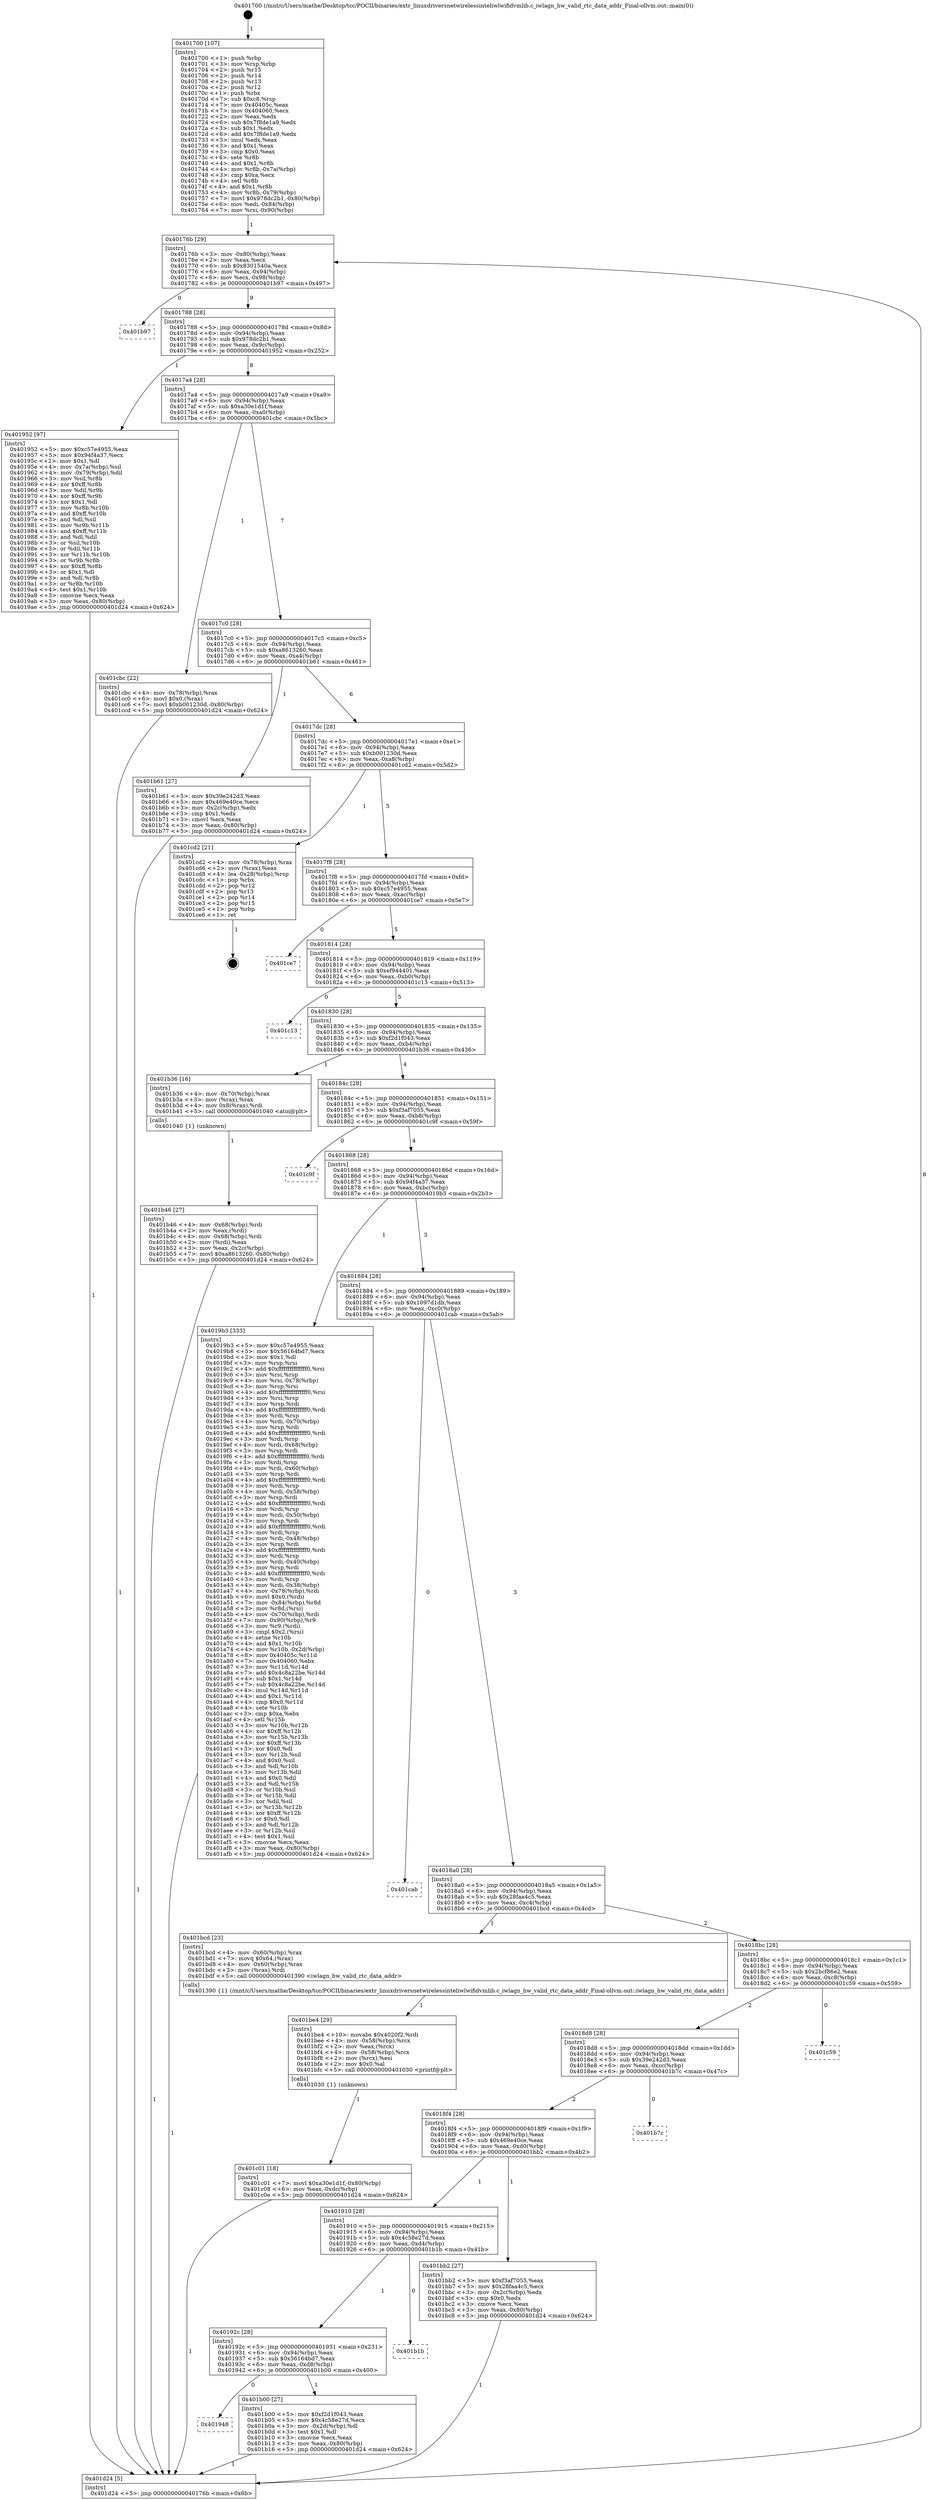 digraph "0x401700" {
  label = "0x401700 (/mnt/c/Users/mathe/Desktop/tcc/POCII/binaries/extr_linuxdriversnetwirelessinteliwlwifidvmlib.c_iwlagn_hw_valid_rtc_data_addr_Final-ollvm.out::main(0))"
  labelloc = "t"
  node[shape=record]

  Entry [label="",width=0.3,height=0.3,shape=circle,fillcolor=black,style=filled]
  "0x40176b" [label="{
     0x40176b [29]\l
     | [instrs]\l
     &nbsp;&nbsp;0x40176b \<+3\>: mov -0x80(%rbp),%eax\l
     &nbsp;&nbsp;0x40176e \<+2\>: mov %eax,%ecx\l
     &nbsp;&nbsp;0x401770 \<+6\>: sub $0x8301540a,%ecx\l
     &nbsp;&nbsp;0x401776 \<+6\>: mov %eax,-0x94(%rbp)\l
     &nbsp;&nbsp;0x40177c \<+6\>: mov %ecx,-0x98(%rbp)\l
     &nbsp;&nbsp;0x401782 \<+6\>: je 0000000000401b97 \<main+0x497\>\l
  }"]
  "0x401b97" [label="{
     0x401b97\l
  }", style=dashed]
  "0x401788" [label="{
     0x401788 [28]\l
     | [instrs]\l
     &nbsp;&nbsp;0x401788 \<+5\>: jmp 000000000040178d \<main+0x8d\>\l
     &nbsp;&nbsp;0x40178d \<+6\>: mov -0x94(%rbp),%eax\l
     &nbsp;&nbsp;0x401793 \<+5\>: sub $0x978dc2b1,%eax\l
     &nbsp;&nbsp;0x401798 \<+6\>: mov %eax,-0x9c(%rbp)\l
     &nbsp;&nbsp;0x40179e \<+6\>: je 0000000000401952 \<main+0x252\>\l
  }"]
  Exit [label="",width=0.3,height=0.3,shape=circle,fillcolor=black,style=filled,peripheries=2]
  "0x401952" [label="{
     0x401952 [97]\l
     | [instrs]\l
     &nbsp;&nbsp;0x401952 \<+5\>: mov $0xc57e4955,%eax\l
     &nbsp;&nbsp;0x401957 \<+5\>: mov $0x94f4a37,%ecx\l
     &nbsp;&nbsp;0x40195c \<+2\>: mov $0x1,%dl\l
     &nbsp;&nbsp;0x40195e \<+4\>: mov -0x7a(%rbp),%sil\l
     &nbsp;&nbsp;0x401962 \<+4\>: mov -0x79(%rbp),%dil\l
     &nbsp;&nbsp;0x401966 \<+3\>: mov %sil,%r8b\l
     &nbsp;&nbsp;0x401969 \<+4\>: xor $0xff,%r8b\l
     &nbsp;&nbsp;0x40196d \<+3\>: mov %dil,%r9b\l
     &nbsp;&nbsp;0x401970 \<+4\>: xor $0xff,%r9b\l
     &nbsp;&nbsp;0x401974 \<+3\>: xor $0x1,%dl\l
     &nbsp;&nbsp;0x401977 \<+3\>: mov %r8b,%r10b\l
     &nbsp;&nbsp;0x40197a \<+4\>: and $0xff,%r10b\l
     &nbsp;&nbsp;0x40197e \<+3\>: and %dl,%sil\l
     &nbsp;&nbsp;0x401981 \<+3\>: mov %r9b,%r11b\l
     &nbsp;&nbsp;0x401984 \<+4\>: and $0xff,%r11b\l
     &nbsp;&nbsp;0x401988 \<+3\>: and %dl,%dil\l
     &nbsp;&nbsp;0x40198b \<+3\>: or %sil,%r10b\l
     &nbsp;&nbsp;0x40198e \<+3\>: or %dil,%r11b\l
     &nbsp;&nbsp;0x401991 \<+3\>: xor %r11b,%r10b\l
     &nbsp;&nbsp;0x401994 \<+3\>: or %r9b,%r8b\l
     &nbsp;&nbsp;0x401997 \<+4\>: xor $0xff,%r8b\l
     &nbsp;&nbsp;0x40199b \<+3\>: or $0x1,%dl\l
     &nbsp;&nbsp;0x40199e \<+3\>: and %dl,%r8b\l
     &nbsp;&nbsp;0x4019a1 \<+3\>: or %r8b,%r10b\l
     &nbsp;&nbsp;0x4019a4 \<+4\>: test $0x1,%r10b\l
     &nbsp;&nbsp;0x4019a8 \<+3\>: cmovne %ecx,%eax\l
     &nbsp;&nbsp;0x4019ab \<+3\>: mov %eax,-0x80(%rbp)\l
     &nbsp;&nbsp;0x4019ae \<+5\>: jmp 0000000000401d24 \<main+0x624\>\l
  }"]
  "0x4017a4" [label="{
     0x4017a4 [28]\l
     | [instrs]\l
     &nbsp;&nbsp;0x4017a4 \<+5\>: jmp 00000000004017a9 \<main+0xa9\>\l
     &nbsp;&nbsp;0x4017a9 \<+6\>: mov -0x94(%rbp),%eax\l
     &nbsp;&nbsp;0x4017af \<+5\>: sub $0xa30e1d1f,%eax\l
     &nbsp;&nbsp;0x4017b4 \<+6\>: mov %eax,-0xa0(%rbp)\l
     &nbsp;&nbsp;0x4017ba \<+6\>: je 0000000000401cbc \<main+0x5bc\>\l
  }"]
  "0x401d24" [label="{
     0x401d24 [5]\l
     | [instrs]\l
     &nbsp;&nbsp;0x401d24 \<+5\>: jmp 000000000040176b \<main+0x6b\>\l
  }"]
  "0x401700" [label="{
     0x401700 [107]\l
     | [instrs]\l
     &nbsp;&nbsp;0x401700 \<+1\>: push %rbp\l
     &nbsp;&nbsp;0x401701 \<+3\>: mov %rsp,%rbp\l
     &nbsp;&nbsp;0x401704 \<+2\>: push %r15\l
     &nbsp;&nbsp;0x401706 \<+2\>: push %r14\l
     &nbsp;&nbsp;0x401708 \<+2\>: push %r13\l
     &nbsp;&nbsp;0x40170a \<+2\>: push %r12\l
     &nbsp;&nbsp;0x40170c \<+1\>: push %rbx\l
     &nbsp;&nbsp;0x40170d \<+7\>: sub $0xc8,%rsp\l
     &nbsp;&nbsp;0x401714 \<+7\>: mov 0x40405c,%eax\l
     &nbsp;&nbsp;0x40171b \<+7\>: mov 0x404060,%ecx\l
     &nbsp;&nbsp;0x401722 \<+2\>: mov %eax,%edx\l
     &nbsp;&nbsp;0x401724 \<+6\>: sub $0x7f8de1a9,%edx\l
     &nbsp;&nbsp;0x40172a \<+3\>: sub $0x1,%edx\l
     &nbsp;&nbsp;0x40172d \<+6\>: add $0x7f8de1a9,%edx\l
     &nbsp;&nbsp;0x401733 \<+3\>: imul %edx,%eax\l
     &nbsp;&nbsp;0x401736 \<+3\>: and $0x1,%eax\l
     &nbsp;&nbsp;0x401739 \<+3\>: cmp $0x0,%eax\l
     &nbsp;&nbsp;0x40173c \<+4\>: sete %r8b\l
     &nbsp;&nbsp;0x401740 \<+4\>: and $0x1,%r8b\l
     &nbsp;&nbsp;0x401744 \<+4\>: mov %r8b,-0x7a(%rbp)\l
     &nbsp;&nbsp;0x401748 \<+3\>: cmp $0xa,%ecx\l
     &nbsp;&nbsp;0x40174b \<+4\>: setl %r8b\l
     &nbsp;&nbsp;0x40174f \<+4\>: and $0x1,%r8b\l
     &nbsp;&nbsp;0x401753 \<+4\>: mov %r8b,-0x79(%rbp)\l
     &nbsp;&nbsp;0x401757 \<+7\>: movl $0x978dc2b1,-0x80(%rbp)\l
     &nbsp;&nbsp;0x40175e \<+6\>: mov %edi,-0x84(%rbp)\l
     &nbsp;&nbsp;0x401764 \<+7\>: mov %rsi,-0x90(%rbp)\l
  }"]
  "0x401c01" [label="{
     0x401c01 [18]\l
     | [instrs]\l
     &nbsp;&nbsp;0x401c01 \<+7\>: movl $0xa30e1d1f,-0x80(%rbp)\l
     &nbsp;&nbsp;0x401c08 \<+6\>: mov %eax,-0xdc(%rbp)\l
     &nbsp;&nbsp;0x401c0e \<+5\>: jmp 0000000000401d24 \<main+0x624\>\l
  }"]
  "0x401cbc" [label="{
     0x401cbc [22]\l
     | [instrs]\l
     &nbsp;&nbsp;0x401cbc \<+4\>: mov -0x78(%rbp),%rax\l
     &nbsp;&nbsp;0x401cc0 \<+6\>: movl $0x0,(%rax)\l
     &nbsp;&nbsp;0x401cc6 \<+7\>: movl $0xb001230d,-0x80(%rbp)\l
     &nbsp;&nbsp;0x401ccd \<+5\>: jmp 0000000000401d24 \<main+0x624\>\l
  }"]
  "0x4017c0" [label="{
     0x4017c0 [28]\l
     | [instrs]\l
     &nbsp;&nbsp;0x4017c0 \<+5\>: jmp 00000000004017c5 \<main+0xc5\>\l
     &nbsp;&nbsp;0x4017c5 \<+6\>: mov -0x94(%rbp),%eax\l
     &nbsp;&nbsp;0x4017cb \<+5\>: sub $0xa8613260,%eax\l
     &nbsp;&nbsp;0x4017d0 \<+6\>: mov %eax,-0xa4(%rbp)\l
     &nbsp;&nbsp;0x4017d6 \<+6\>: je 0000000000401b61 \<main+0x461\>\l
  }"]
  "0x401be4" [label="{
     0x401be4 [29]\l
     | [instrs]\l
     &nbsp;&nbsp;0x401be4 \<+10\>: movabs $0x4020f2,%rdi\l
     &nbsp;&nbsp;0x401bee \<+4\>: mov -0x58(%rbp),%rcx\l
     &nbsp;&nbsp;0x401bf2 \<+2\>: mov %eax,(%rcx)\l
     &nbsp;&nbsp;0x401bf4 \<+4\>: mov -0x58(%rbp),%rcx\l
     &nbsp;&nbsp;0x401bf8 \<+2\>: mov (%rcx),%esi\l
     &nbsp;&nbsp;0x401bfa \<+2\>: mov $0x0,%al\l
     &nbsp;&nbsp;0x401bfc \<+5\>: call 0000000000401030 \<printf@plt\>\l
     | [calls]\l
     &nbsp;&nbsp;0x401030 \{1\} (unknown)\l
  }"]
  "0x401b61" [label="{
     0x401b61 [27]\l
     | [instrs]\l
     &nbsp;&nbsp;0x401b61 \<+5\>: mov $0x39e242d3,%eax\l
     &nbsp;&nbsp;0x401b66 \<+5\>: mov $0x469e40ce,%ecx\l
     &nbsp;&nbsp;0x401b6b \<+3\>: mov -0x2c(%rbp),%edx\l
     &nbsp;&nbsp;0x401b6e \<+3\>: cmp $0x1,%edx\l
     &nbsp;&nbsp;0x401b71 \<+3\>: cmovl %ecx,%eax\l
     &nbsp;&nbsp;0x401b74 \<+3\>: mov %eax,-0x80(%rbp)\l
     &nbsp;&nbsp;0x401b77 \<+5\>: jmp 0000000000401d24 \<main+0x624\>\l
  }"]
  "0x4017dc" [label="{
     0x4017dc [28]\l
     | [instrs]\l
     &nbsp;&nbsp;0x4017dc \<+5\>: jmp 00000000004017e1 \<main+0xe1\>\l
     &nbsp;&nbsp;0x4017e1 \<+6\>: mov -0x94(%rbp),%eax\l
     &nbsp;&nbsp;0x4017e7 \<+5\>: sub $0xb001230d,%eax\l
     &nbsp;&nbsp;0x4017ec \<+6\>: mov %eax,-0xa8(%rbp)\l
     &nbsp;&nbsp;0x4017f2 \<+6\>: je 0000000000401cd2 \<main+0x5d2\>\l
  }"]
  "0x401b46" [label="{
     0x401b46 [27]\l
     | [instrs]\l
     &nbsp;&nbsp;0x401b46 \<+4\>: mov -0x68(%rbp),%rdi\l
     &nbsp;&nbsp;0x401b4a \<+2\>: mov %eax,(%rdi)\l
     &nbsp;&nbsp;0x401b4c \<+4\>: mov -0x68(%rbp),%rdi\l
     &nbsp;&nbsp;0x401b50 \<+2\>: mov (%rdi),%eax\l
     &nbsp;&nbsp;0x401b52 \<+3\>: mov %eax,-0x2c(%rbp)\l
     &nbsp;&nbsp;0x401b55 \<+7\>: movl $0xa8613260,-0x80(%rbp)\l
     &nbsp;&nbsp;0x401b5c \<+5\>: jmp 0000000000401d24 \<main+0x624\>\l
  }"]
  "0x401cd2" [label="{
     0x401cd2 [21]\l
     | [instrs]\l
     &nbsp;&nbsp;0x401cd2 \<+4\>: mov -0x78(%rbp),%rax\l
     &nbsp;&nbsp;0x401cd6 \<+2\>: mov (%rax),%eax\l
     &nbsp;&nbsp;0x401cd8 \<+4\>: lea -0x28(%rbp),%rsp\l
     &nbsp;&nbsp;0x401cdc \<+1\>: pop %rbx\l
     &nbsp;&nbsp;0x401cdd \<+2\>: pop %r12\l
     &nbsp;&nbsp;0x401cdf \<+2\>: pop %r13\l
     &nbsp;&nbsp;0x401ce1 \<+2\>: pop %r14\l
     &nbsp;&nbsp;0x401ce3 \<+2\>: pop %r15\l
     &nbsp;&nbsp;0x401ce5 \<+1\>: pop %rbp\l
     &nbsp;&nbsp;0x401ce6 \<+1\>: ret\l
  }"]
  "0x4017f8" [label="{
     0x4017f8 [28]\l
     | [instrs]\l
     &nbsp;&nbsp;0x4017f8 \<+5\>: jmp 00000000004017fd \<main+0xfd\>\l
     &nbsp;&nbsp;0x4017fd \<+6\>: mov -0x94(%rbp),%eax\l
     &nbsp;&nbsp;0x401803 \<+5\>: sub $0xc57e4955,%eax\l
     &nbsp;&nbsp;0x401808 \<+6\>: mov %eax,-0xac(%rbp)\l
     &nbsp;&nbsp;0x40180e \<+6\>: je 0000000000401ce7 \<main+0x5e7\>\l
  }"]
  "0x401948" [label="{
     0x401948\l
  }", style=dashed]
  "0x401ce7" [label="{
     0x401ce7\l
  }", style=dashed]
  "0x401814" [label="{
     0x401814 [28]\l
     | [instrs]\l
     &nbsp;&nbsp;0x401814 \<+5\>: jmp 0000000000401819 \<main+0x119\>\l
     &nbsp;&nbsp;0x401819 \<+6\>: mov -0x94(%rbp),%eax\l
     &nbsp;&nbsp;0x40181f \<+5\>: sub $0xef944401,%eax\l
     &nbsp;&nbsp;0x401824 \<+6\>: mov %eax,-0xb0(%rbp)\l
     &nbsp;&nbsp;0x40182a \<+6\>: je 0000000000401c13 \<main+0x513\>\l
  }"]
  "0x401b00" [label="{
     0x401b00 [27]\l
     | [instrs]\l
     &nbsp;&nbsp;0x401b00 \<+5\>: mov $0xf2d1f043,%eax\l
     &nbsp;&nbsp;0x401b05 \<+5\>: mov $0x4c58e27d,%ecx\l
     &nbsp;&nbsp;0x401b0a \<+3\>: mov -0x2d(%rbp),%dl\l
     &nbsp;&nbsp;0x401b0d \<+3\>: test $0x1,%dl\l
     &nbsp;&nbsp;0x401b10 \<+3\>: cmovne %ecx,%eax\l
     &nbsp;&nbsp;0x401b13 \<+3\>: mov %eax,-0x80(%rbp)\l
     &nbsp;&nbsp;0x401b16 \<+5\>: jmp 0000000000401d24 \<main+0x624\>\l
  }"]
  "0x401c13" [label="{
     0x401c13\l
  }", style=dashed]
  "0x401830" [label="{
     0x401830 [28]\l
     | [instrs]\l
     &nbsp;&nbsp;0x401830 \<+5\>: jmp 0000000000401835 \<main+0x135\>\l
     &nbsp;&nbsp;0x401835 \<+6\>: mov -0x94(%rbp),%eax\l
     &nbsp;&nbsp;0x40183b \<+5\>: sub $0xf2d1f043,%eax\l
     &nbsp;&nbsp;0x401840 \<+6\>: mov %eax,-0xb4(%rbp)\l
     &nbsp;&nbsp;0x401846 \<+6\>: je 0000000000401b36 \<main+0x436\>\l
  }"]
  "0x40192c" [label="{
     0x40192c [28]\l
     | [instrs]\l
     &nbsp;&nbsp;0x40192c \<+5\>: jmp 0000000000401931 \<main+0x231\>\l
     &nbsp;&nbsp;0x401931 \<+6\>: mov -0x94(%rbp),%eax\l
     &nbsp;&nbsp;0x401937 \<+5\>: sub $0x56164bd7,%eax\l
     &nbsp;&nbsp;0x40193c \<+6\>: mov %eax,-0xd8(%rbp)\l
     &nbsp;&nbsp;0x401942 \<+6\>: je 0000000000401b00 \<main+0x400\>\l
  }"]
  "0x401b36" [label="{
     0x401b36 [16]\l
     | [instrs]\l
     &nbsp;&nbsp;0x401b36 \<+4\>: mov -0x70(%rbp),%rax\l
     &nbsp;&nbsp;0x401b3a \<+3\>: mov (%rax),%rax\l
     &nbsp;&nbsp;0x401b3d \<+4\>: mov 0x8(%rax),%rdi\l
     &nbsp;&nbsp;0x401b41 \<+5\>: call 0000000000401040 \<atoi@plt\>\l
     | [calls]\l
     &nbsp;&nbsp;0x401040 \{1\} (unknown)\l
  }"]
  "0x40184c" [label="{
     0x40184c [28]\l
     | [instrs]\l
     &nbsp;&nbsp;0x40184c \<+5\>: jmp 0000000000401851 \<main+0x151\>\l
     &nbsp;&nbsp;0x401851 \<+6\>: mov -0x94(%rbp),%eax\l
     &nbsp;&nbsp;0x401857 \<+5\>: sub $0xf3af7055,%eax\l
     &nbsp;&nbsp;0x40185c \<+6\>: mov %eax,-0xb8(%rbp)\l
     &nbsp;&nbsp;0x401862 \<+6\>: je 0000000000401c9f \<main+0x59f\>\l
  }"]
  "0x401b1b" [label="{
     0x401b1b\l
  }", style=dashed]
  "0x401c9f" [label="{
     0x401c9f\l
  }", style=dashed]
  "0x401868" [label="{
     0x401868 [28]\l
     | [instrs]\l
     &nbsp;&nbsp;0x401868 \<+5\>: jmp 000000000040186d \<main+0x16d\>\l
     &nbsp;&nbsp;0x40186d \<+6\>: mov -0x94(%rbp),%eax\l
     &nbsp;&nbsp;0x401873 \<+5\>: sub $0x94f4a37,%eax\l
     &nbsp;&nbsp;0x401878 \<+6\>: mov %eax,-0xbc(%rbp)\l
     &nbsp;&nbsp;0x40187e \<+6\>: je 00000000004019b3 \<main+0x2b3\>\l
  }"]
  "0x401910" [label="{
     0x401910 [28]\l
     | [instrs]\l
     &nbsp;&nbsp;0x401910 \<+5\>: jmp 0000000000401915 \<main+0x215\>\l
     &nbsp;&nbsp;0x401915 \<+6\>: mov -0x94(%rbp),%eax\l
     &nbsp;&nbsp;0x40191b \<+5\>: sub $0x4c58e27d,%eax\l
     &nbsp;&nbsp;0x401920 \<+6\>: mov %eax,-0xd4(%rbp)\l
     &nbsp;&nbsp;0x401926 \<+6\>: je 0000000000401b1b \<main+0x41b\>\l
  }"]
  "0x4019b3" [label="{
     0x4019b3 [333]\l
     | [instrs]\l
     &nbsp;&nbsp;0x4019b3 \<+5\>: mov $0xc57e4955,%eax\l
     &nbsp;&nbsp;0x4019b8 \<+5\>: mov $0x56164bd7,%ecx\l
     &nbsp;&nbsp;0x4019bd \<+2\>: mov $0x1,%dl\l
     &nbsp;&nbsp;0x4019bf \<+3\>: mov %rsp,%rsi\l
     &nbsp;&nbsp;0x4019c2 \<+4\>: add $0xfffffffffffffff0,%rsi\l
     &nbsp;&nbsp;0x4019c6 \<+3\>: mov %rsi,%rsp\l
     &nbsp;&nbsp;0x4019c9 \<+4\>: mov %rsi,-0x78(%rbp)\l
     &nbsp;&nbsp;0x4019cd \<+3\>: mov %rsp,%rsi\l
     &nbsp;&nbsp;0x4019d0 \<+4\>: add $0xfffffffffffffff0,%rsi\l
     &nbsp;&nbsp;0x4019d4 \<+3\>: mov %rsi,%rsp\l
     &nbsp;&nbsp;0x4019d7 \<+3\>: mov %rsp,%rdi\l
     &nbsp;&nbsp;0x4019da \<+4\>: add $0xfffffffffffffff0,%rdi\l
     &nbsp;&nbsp;0x4019de \<+3\>: mov %rdi,%rsp\l
     &nbsp;&nbsp;0x4019e1 \<+4\>: mov %rdi,-0x70(%rbp)\l
     &nbsp;&nbsp;0x4019e5 \<+3\>: mov %rsp,%rdi\l
     &nbsp;&nbsp;0x4019e8 \<+4\>: add $0xfffffffffffffff0,%rdi\l
     &nbsp;&nbsp;0x4019ec \<+3\>: mov %rdi,%rsp\l
     &nbsp;&nbsp;0x4019ef \<+4\>: mov %rdi,-0x68(%rbp)\l
     &nbsp;&nbsp;0x4019f3 \<+3\>: mov %rsp,%rdi\l
     &nbsp;&nbsp;0x4019f6 \<+4\>: add $0xfffffffffffffff0,%rdi\l
     &nbsp;&nbsp;0x4019fa \<+3\>: mov %rdi,%rsp\l
     &nbsp;&nbsp;0x4019fd \<+4\>: mov %rdi,-0x60(%rbp)\l
     &nbsp;&nbsp;0x401a01 \<+3\>: mov %rsp,%rdi\l
     &nbsp;&nbsp;0x401a04 \<+4\>: add $0xfffffffffffffff0,%rdi\l
     &nbsp;&nbsp;0x401a08 \<+3\>: mov %rdi,%rsp\l
     &nbsp;&nbsp;0x401a0b \<+4\>: mov %rdi,-0x58(%rbp)\l
     &nbsp;&nbsp;0x401a0f \<+3\>: mov %rsp,%rdi\l
     &nbsp;&nbsp;0x401a12 \<+4\>: add $0xfffffffffffffff0,%rdi\l
     &nbsp;&nbsp;0x401a16 \<+3\>: mov %rdi,%rsp\l
     &nbsp;&nbsp;0x401a19 \<+4\>: mov %rdi,-0x50(%rbp)\l
     &nbsp;&nbsp;0x401a1d \<+3\>: mov %rsp,%rdi\l
     &nbsp;&nbsp;0x401a20 \<+4\>: add $0xfffffffffffffff0,%rdi\l
     &nbsp;&nbsp;0x401a24 \<+3\>: mov %rdi,%rsp\l
     &nbsp;&nbsp;0x401a27 \<+4\>: mov %rdi,-0x48(%rbp)\l
     &nbsp;&nbsp;0x401a2b \<+3\>: mov %rsp,%rdi\l
     &nbsp;&nbsp;0x401a2e \<+4\>: add $0xfffffffffffffff0,%rdi\l
     &nbsp;&nbsp;0x401a32 \<+3\>: mov %rdi,%rsp\l
     &nbsp;&nbsp;0x401a35 \<+4\>: mov %rdi,-0x40(%rbp)\l
     &nbsp;&nbsp;0x401a39 \<+3\>: mov %rsp,%rdi\l
     &nbsp;&nbsp;0x401a3c \<+4\>: add $0xfffffffffffffff0,%rdi\l
     &nbsp;&nbsp;0x401a40 \<+3\>: mov %rdi,%rsp\l
     &nbsp;&nbsp;0x401a43 \<+4\>: mov %rdi,-0x38(%rbp)\l
     &nbsp;&nbsp;0x401a47 \<+4\>: mov -0x78(%rbp),%rdi\l
     &nbsp;&nbsp;0x401a4b \<+6\>: movl $0x0,(%rdi)\l
     &nbsp;&nbsp;0x401a51 \<+7\>: mov -0x84(%rbp),%r8d\l
     &nbsp;&nbsp;0x401a58 \<+3\>: mov %r8d,(%rsi)\l
     &nbsp;&nbsp;0x401a5b \<+4\>: mov -0x70(%rbp),%rdi\l
     &nbsp;&nbsp;0x401a5f \<+7\>: mov -0x90(%rbp),%r9\l
     &nbsp;&nbsp;0x401a66 \<+3\>: mov %r9,(%rdi)\l
     &nbsp;&nbsp;0x401a69 \<+3\>: cmpl $0x2,(%rsi)\l
     &nbsp;&nbsp;0x401a6c \<+4\>: setne %r10b\l
     &nbsp;&nbsp;0x401a70 \<+4\>: and $0x1,%r10b\l
     &nbsp;&nbsp;0x401a74 \<+4\>: mov %r10b,-0x2d(%rbp)\l
     &nbsp;&nbsp;0x401a78 \<+8\>: mov 0x40405c,%r11d\l
     &nbsp;&nbsp;0x401a80 \<+7\>: mov 0x404060,%ebx\l
     &nbsp;&nbsp;0x401a87 \<+3\>: mov %r11d,%r14d\l
     &nbsp;&nbsp;0x401a8a \<+7\>: add $0x4c8a22be,%r14d\l
     &nbsp;&nbsp;0x401a91 \<+4\>: sub $0x1,%r14d\l
     &nbsp;&nbsp;0x401a95 \<+7\>: sub $0x4c8a22be,%r14d\l
     &nbsp;&nbsp;0x401a9c \<+4\>: imul %r14d,%r11d\l
     &nbsp;&nbsp;0x401aa0 \<+4\>: and $0x1,%r11d\l
     &nbsp;&nbsp;0x401aa4 \<+4\>: cmp $0x0,%r11d\l
     &nbsp;&nbsp;0x401aa8 \<+4\>: sete %r10b\l
     &nbsp;&nbsp;0x401aac \<+3\>: cmp $0xa,%ebx\l
     &nbsp;&nbsp;0x401aaf \<+4\>: setl %r15b\l
     &nbsp;&nbsp;0x401ab3 \<+3\>: mov %r10b,%r12b\l
     &nbsp;&nbsp;0x401ab6 \<+4\>: xor $0xff,%r12b\l
     &nbsp;&nbsp;0x401aba \<+3\>: mov %r15b,%r13b\l
     &nbsp;&nbsp;0x401abd \<+4\>: xor $0xff,%r13b\l
     &nbsp;&nbsp;0x401ac1 \<+3\>: xor $0x0,%dl\l
     &nbsp;&nbsp;0x401ac4 \<+3\>: mov %r12b,%sil\l
     &nbsp;&nbsp;0x401ac7 \<+4\>: and $0x0,%sil\l
     &nbsp;&nbsp;0x401acb \<+3\>: and %dl,%r10b\l
     &nbsp;&nbsp;0x401ace \<+3\>: mov %r13b,%dil\l
     &nbsp;&nbsp;0x401ad1 \<+4\>: and $0x0,%dil\l
     &nbsp;&nbsp;0x401ad5 \<+3\>: and %dl,%r15b\l
     &nbsp;&nbsp;0x401ad8 \<+3\>: or %r10b,%sil\l
     &nbsp;&nbsp;0x401adb \<+3\>: or %r15b,%dil\l
     &nbsp;&nbsp;0x401ade \<+3\>: xor %dil,%sil\l
     &nbsp;&nbsp;0x401ae1 \<+3\>: or %r13b,%r12b\l
     &nbsp;&nbsp;0x401ae4 \<+4\>: xor $0xff,%r12b\l
     &nbsp;&nbsp;0x401ae8 \<+3\>: or $0x0,%dl\l
     &nbsp;&nbsp;0x401aeb \<+3\>: and %dl,%r12b\l
     &nbsp;&nbsp;0x401aee \<+3\>: or %r12b,%sil\l
     &nbsp;&nbsp;0x401af1 \<+4\>: test $0x1,%sil\l
     &nbsp;&nbsp;0x401af5 \<+3\>: cmovne %ecx,%eax\l
     &nbsp;&nbsp;0x401af8 \<+3\>: mov %eax,-0x80(%rbp)\l
     &nbsp;&nbsp;0x401afb \<+5\>: jmp 0000000000401d24 \<main+0x624\>\l
  }"]
  "0x401884" [label="{
     0x401884 [28]\l
     | [instrs]\l
     &nbsp;&nbsp;0x401884 \<+5\>: jmp 0000000000401889 \<main+0x189\>\l
     &nbsp;&nbsp;0x401889 \<+6\>: mov -0x94(%rbp),%eax\l
     &nbsp;&nbsp;0x40188f \<+5\>: sub $0x1097d1db,%eax\l
     &nbsp;&nbsp;0x401894 \<+6\>: mov %eax,-0xc0(%rbp)\l
     &nbsp;&nbsp;0x40189a \<+6\>: je 0000000000401cab \<main+0x5ab\>\l
  }"]
  "0x401bb2" [label="{
     0x401bb2 [27]\l
     | [instrs]\l
     &nbsp;&nbsp;0x401bb2 \<+5\>: mov $0xf3af7055,%eax\l
     &nbsp;&nbsp;0x401bb7 \<+5\>: mov $0x28faa4c5,%ecx\l
     &nbsp;&nbsp;0x401bbc \<+3\>: mov -0x2c(%rbp),%edx\l
     &nbsp;&nbsp;0x401bbf \<+3\>: cmp $0x0,%edx\l
     &nbsp;&nbsp;0x401bc2 \<+3\>: cmove %ecx,%eax\l
     &nbsp;&nbsp;0x401bc5 \<+3\>: mov %eax,-0x80(%rbp)\l
     &nbsp;&nbsp;0x401bc8 \<+5\>: jmp 0000000000401d24 \<main+0x624\>\l
  }"]
  "0x4018f4" [label="{
     0x4018f4 [28]\l
     | [instrs]\l
     &nbsp;&nbsp;0x4018f4 \<+5\>: jmp 00000000004018f9 \<main+0x1f9\>\l
     &nbsp;&nbsp;0x4018f9 \<+6\>: mov -0x94(%rbp),%eax\l
     &nbsp;&nbsp;0x4018ff \<+5\>: sub $0x469e40ce,%eax\l
     &nbsp;&nbsp;0x401904 \<+6\>: mov %eax,-0xd0(%rbp)\l
     &nbsp;&nbsp;0x40190a \<+6\>: je 0000000000401bb2 \<main+0x4b2\>\l
  }"]
  "0x401cab" [label="{
     0x401cab\l
  }", style=dashed]
  "0x4018a0" [label="{
     0x4018a0 [28]\l
     | [instrs]\l
     &nbsp;&nbsp;0x4018a0 \<+5\>: jmp 00000000004018a5 \<main+0x1a5\>\l
     &nbsp;&nbsp;0x4018a5 \<+6\>: mov -0x94(%rbp),%eax\l
     &nbsp;&nbsp;0x4018ab \<+5\>: sub $0x28faa4c5,%eax\l
     &nbsp;&nbsp;0x4018b0 \<+6\>: mov %eax,-0xc4(%rbp)\l
     &nbsp;&nbsp;0x4018b6 \<+6\>: je 0000000000401bcd \<main+0x4cd\>\l
  }"]
  "0x401b7c" [label="{
     0x401b7c\l
  }", style=dashed]
  "0x401bcd" [label="{
     0x401bcd [23]\l
     | [instrs]\l
     &nbsp;&nbsp;0x401bcd \<+4\>: mov -0x60(%rbp),%rax\l
     &nbsp;&nbsp;0x401bd1 \<+7\>: movq $0x64,(%rax)\l
     &nbsp;&nbsp;0x401bd8 \<+4\>: mov -0x60(%rbp),%rax\l
     &nbsp;&nbsp;0x401bdc \<+3\>: mov (%rax),%rdi\l
     &nbsp;&nbsp;0x401bdf \<+5\>: call 0000000000401390 \<iwlagn_hw_valid_rtc_data_addr\>\l
     | [calls]\l
     &nbsp;&nbsp;0x401390 \{1\} (/mnt/c/Users/mathe/Desktop/tcc/POCII/binaries/extr_linuxdriversnetwirelessinteliwlwifidvmlib.c_iwlagn_hw_valid_rtc_data_addr_Final-ollvm.out::iwlagn_hw_valid_rtc_data_addr)\l
  }"]
  "0x4018bc" [label="{
     0x4018bc [28]\l
     | [instrs]\l
     &nbsp;&nbsp;0x4018bc \<+5\>: jmp 00000000004018c1 \<main+0x1c1\>\l
     &nbsp;&nbsp;0x4018c1 \<+6\>: mov -0x94(%rbp),%eax\l
     &nbsp;&nbsp;0x4018c7 \<+5\>: sub $0x2bcf86e2,%eax\l
     &nbsp;&nbsp;0x4018cc \<+6\>: mov %eax,-0xc8(%rbp)\l
     &nbsp;&nbsp;0x4018d2 \<+6\>: je 0000000000401c59 \<main+0x559\>\l
  }"]
  "0x4018d8" [label="{
     0x4018d8 [28]\l
     | [instrs]\l
     &nbsp;&nbsp;0x4018d8 \<+5\>: jmp 00000000004018dd \<main+0x1dd\>\l
     &nbsp;&nbsp;0x4018dd \<+6\>: mov -0x94(%rbp),%eax\l
     &nbsp;&nbsp;0x4018e3 \<+5\>: sub $0x39e242d3,%eax\l
     &nbsp;&nbsp;0x4018e8 \<+6\>: mov %eax,-0xcc(%rbp)\l
     &nbsp;&nbsp;0x4018ee \<+6\>: je 0000000000401b7c \<main+0x47c\>\l
  }"]
  "0x401c59" [label="{
     0x401c59\l
  }", style=dashed]
  Entry -> "0x401700" [label=" 1"]
  "0x40176b" -> "0x401b97" [label=" 0"]
  "0x40176b" -> "0x401788" [label=" 9"]
  "0x401cd2" -> Exit [label=" 1"]
  "0x401788" -> "0x401952" [label=" 1"]
  "0x401788" -> "0x4017a4" [label=" 8"]
  "0x401952" -> "0x401d24" [label=" 1"]
  "0x401700" -> "0x40176b" [label=" 1"]
  "0x401d24" -> "0x40176b" [label=" 8"]
  "0x401cbc" -> "0x401d24" [label=" 1"]
  "0x4017a4" -> "0x401cbc" [label=" 1"]
  "0x4017a4" -> "0x4017c0" [label=" 7"]
  "0x401c01" -> "0x401d24" [label=" 1"]
  "0x4017c0" -> "0x401b61" [label=" 1"]
  "0x4017c0" -> "0x4017dc" [label=" 6"]
  "0x401be4" -> "0x401c01" [label=" 1"]
  "0x4017dc" -> "0x401cd2" [label=" 1"]
  "0x4017dc" -> "0x4017f8" [label=" 5"]
  "0x401bcd" -> "0x401be4" [label=" 1"]
  "0x4017f8" -> "0x401ce7" [label=" 0"]
  "0x4017f8" -> "0x401814" [label=" 5"]
  "0x401bb2" -> "0x401d24" [label=" 1"]
  "0x401814" -> "0x401c13" [label=" 0"]
  "0x401814" -> "0x401830" [label=" 5"]
  "0x401b61" -> "0x401d24" [label=" 1"]
  "0x401830" -> "0x401b36" [label=" 1"]
  "0x401830" -> "0x40184c" [label=" 4"]
  "0x401b36" -> "0x401b46" [label=" 1"]
  "0x40184c" -> "0x401c9f" [label=" 0"]
  "0x40184c" -> "0x401868" [label=" 4"]
  "0x401b00" -> "0x401d24" [label=" 1"]
  "0x401868" -> "0x4019b3" [label=" 1"]
  "0x401868" -> "0x401884" [label=" 3"]
  "0x40192c" -> "0x401b00" [label=" 1"]
  "0x4019b3" -> "0x401d24" [label=" 1"]
  "0x401b46" -> "0x401d24" [label=" 1"]
  "0x401884" -> "0x401cab" [label=" 0"]
  "0x401884" -> "0x4018a0" [label=" 3"]
  "0x401910" -> "0x401b1b" [label=" 0"]
  "0x4018a0" -> "0x401bcd" [label=" 1"]
  "0x4018a0" -> "0x4018bc" [label=" 2"]
  "0x40192c" -> "0x401948" [label=" 0"]
  "0x4018bc" -> "0x401c59" [label=" 0"]
  "0x4018bc" -> "0x4018d8" [label=" 2"]
  "0x4018f4" -> "0x401910" [label=" 1"]
  "0x4018d8" -> "0x401b7c" [label=" 0"]
  "0x4018d8" -> "0x4018f4" [label=" 2"]
  "0x401910" -> "0x40192c" [label=" 1"]
  "0x4018f4" -> "0x401bb2" [label=" 1"]
}
